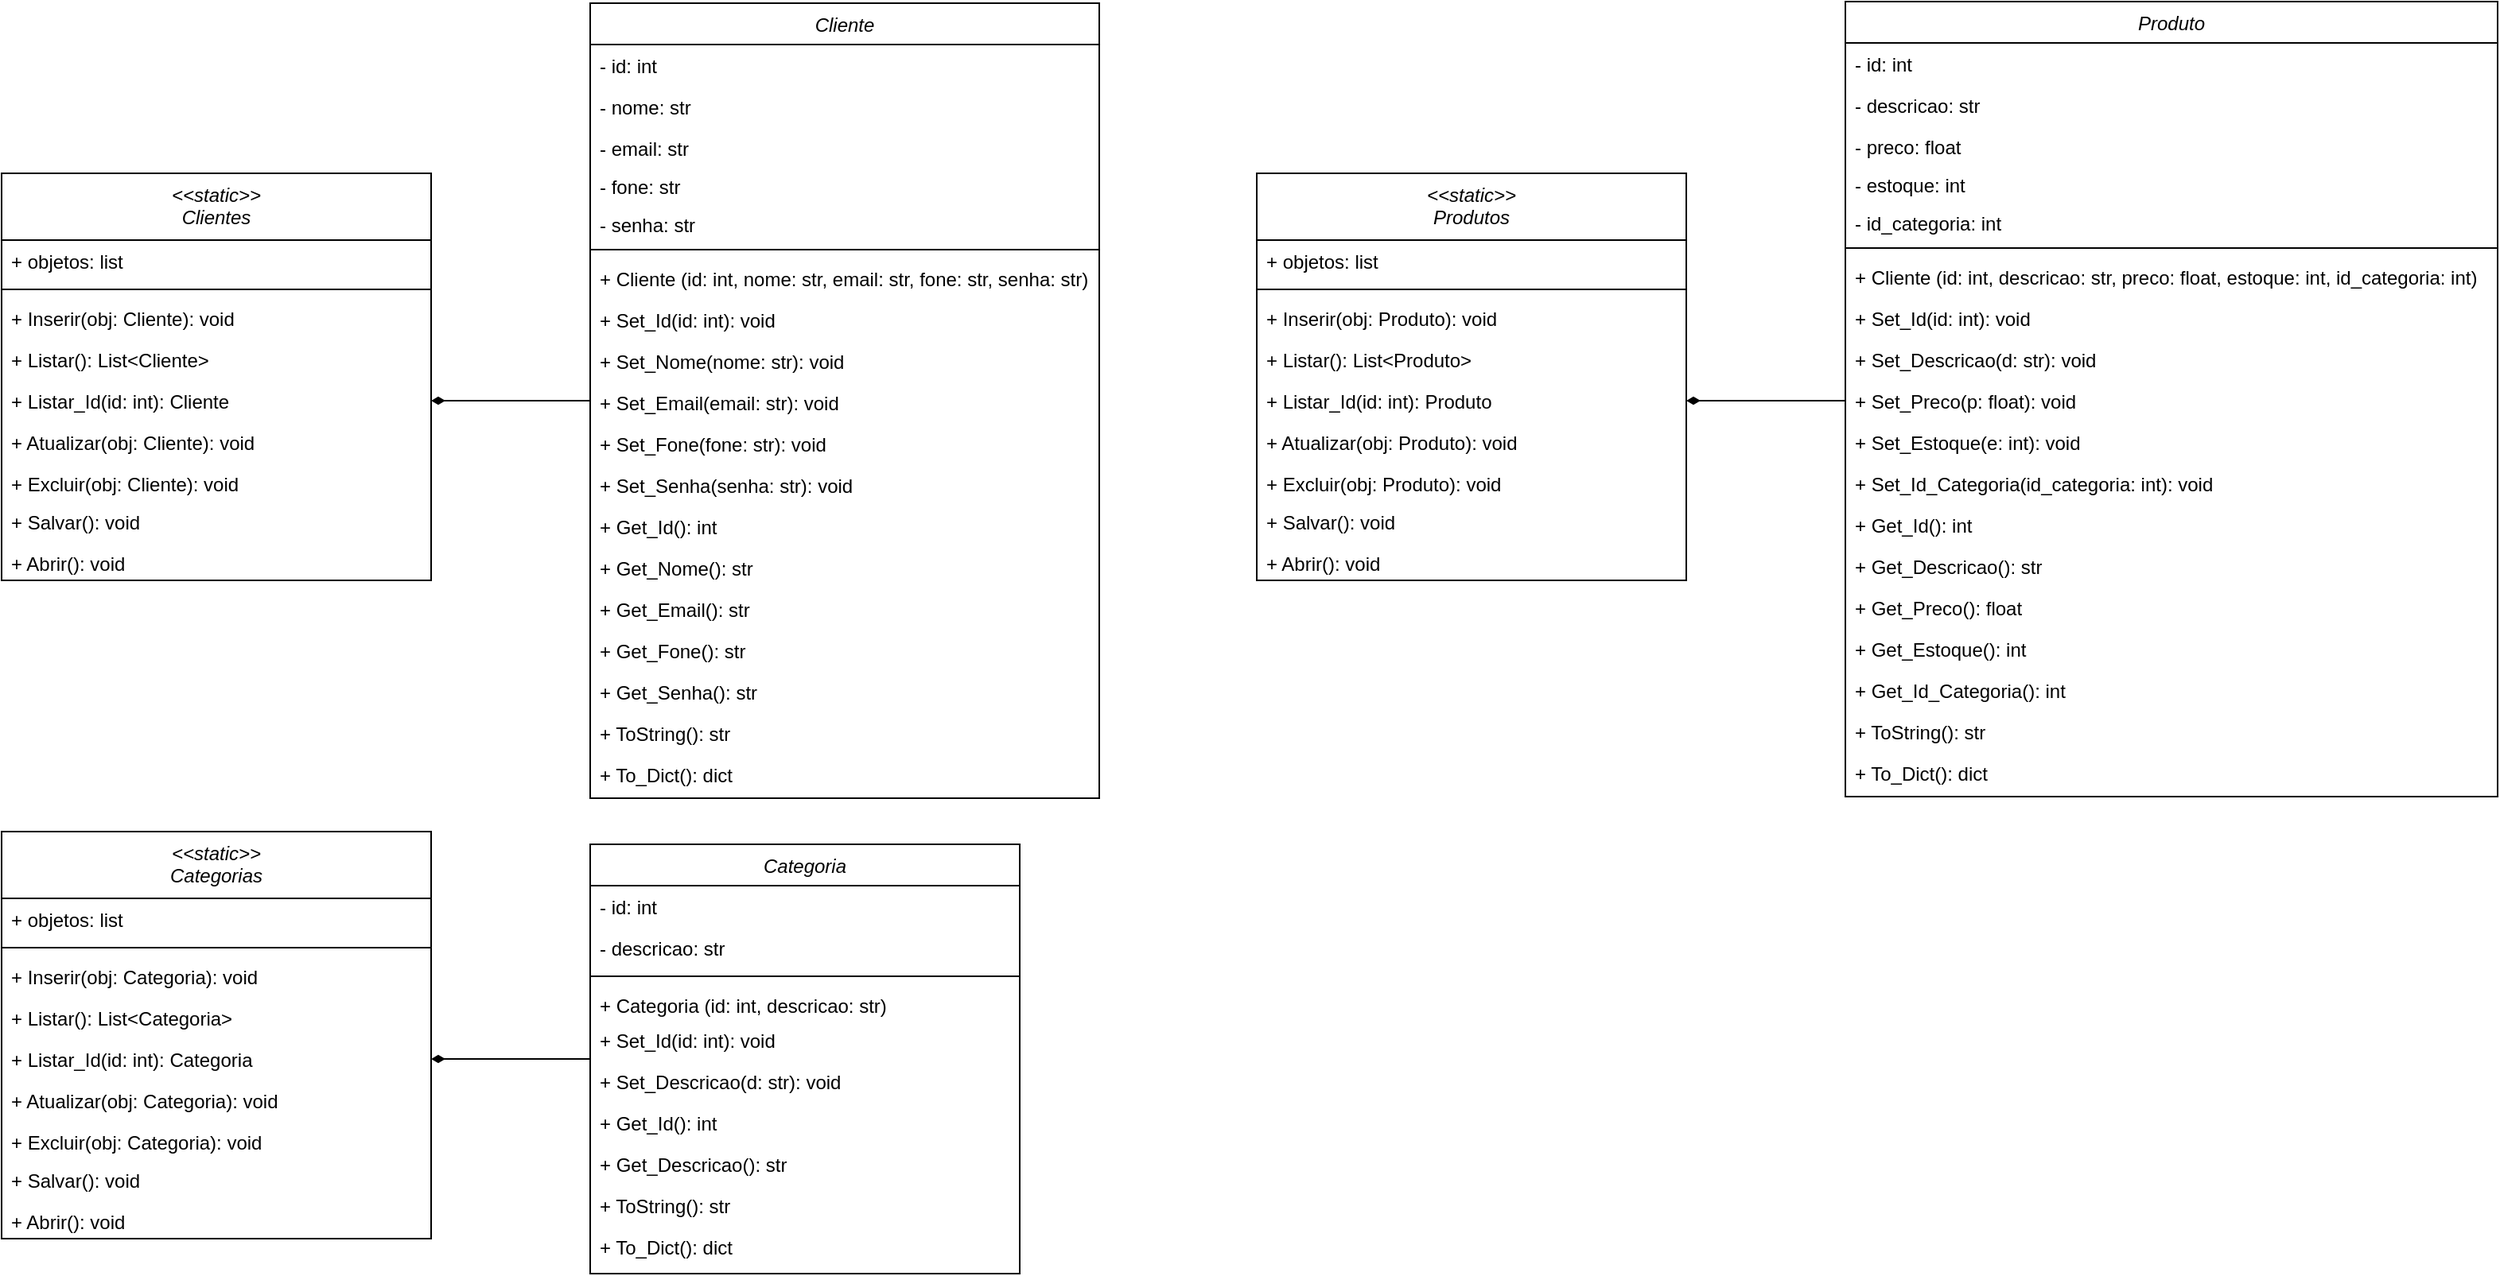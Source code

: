 <mxfile version="25.0.3">
  <diagram id="C5RBs43oDa-KdzZeNtuy" name="Page-1">
    <mxGraphModel dx="1434" dy="785" grid="1" gridSize="10" guides="1" tooltips="1" connect="1" arrows="1" fold="1" page="1" pageScale="1" pageWidth="827" pageHeight="1169" math="0" shadow="0">
      <root>
        <mxCell id="WIyWlLk6GJQsqaUBKTNV-0" />
        <mxCell id="WIyWlLk6GJQsqaUBKTNV-1" parent="WIyWlLk6GJQsqaUBKTNV-0" />
        <mxCell id="zkfFHV4jXpPFQw0GAbJ--0" value="Cliente" style="swimlane;fontStyle=2;align=center;verticalAlign=top;childLayout=stackLayout;horizontal=1;startSize=26;horizontalStack=0;resizeParent=1;resizeLast=0;collapsible=1;marginBottom=0;rounded=0;shadow=0;strokeWidth=1;" parent="WIyWlLk6GJQsqaUBKTNV-1" vertex="1">
          <mxGeometry x="430" y="39" width="320" height="500" as="geometry">
            <mxRectangle x="230" y="140" width="160" height="26" as="alternateBounds" />
          </mxGeometry>
        </mxCell>
        <mxCell id="zkfFHV4jXpPFQw0GAbJ--1" value="- id: int" style="text;align=left;verticalAlign=top;spacingLeft=4;spacingRight=4;overflow=hidden;rotatable=0;points=[[0,0.5],[1,0.5]];portConstraint=eastwest;" parent="zkfFHV4jXpPFQw0GAbJ--0" vertex="1">
          <mxGeometry y="26" width="320" height="26" as="geometry" />
        </mxCell>
        <mxCell id="zkfFHV4jXpPFQw0GAbJ--2" value="- nome: str" style="text;align=left;verticalAlign=top;spacingLeft=4;spacingRight=4;overflow=hidden;rotatable=0;points=[[0,0.5],[1,0.5]];portConstraint=eastwest;rounded=0;shadow=0;html=0;" parent="zkfFHV4jXpPFQw0GAbJ--0" vertex="1">
          <mxGeometry y="52" width="320" height="26" as="geometry" />
        </mxCell>
        <mxCell id="zkfFHV4jXpPFQw0GAbJ--3" value="- email: str" style="text;align=left;verticalAlign=top;spacingLeft=4;spacingRight=4;overflow=hidden;rotatable=0;points=[[0,0.5],[1,0.5]];portConstraint=eastwest;rounded=0;shadow=0;html=0;" parent="zkfFHV4jXpPFQw0GAbJ--0" vertex="1">
          <mxGeometry y="78" width="320" height="24" as="geometry" />
        </mxCell>
        <mxCell id="JbixFuZtRlt0vlySyDat-0" value="- fone: str" style="text;align=left;verticalAlign=top;spacingLeft=4;spacingRight=4;overflow=hidden;rotatable=0;points=[[0,0.5],[1,0.5]];portConstraint=eastwest;rounded=0;shadow=0;html=0;" vertex="1" parent="zkfFHV4jXpPFQw0GAbJ--0">
          <mxGeometry y="102" width="320" height="24" as="geometry" />
        </mxCell>
        <mxCell id="JbixFuZtRlt0vlySyDat-1" value="- senha: str" style="text;align=left;verticalAlign=top;spacingLeft=4;spacingRight=4;overflow=hidden;rotatable=0;points=[[0,0.5],[1,0.5]];portConstraint=eastwest;rounded=0;shadow=0;html=0;" vertex="1" parent="zkfFHV4jXpPFQw0GAbJ--0">
          <mxGeometry y="126" width="320" height="24" as="geometry" />
        </mxCell>
        <mxCell id="zkfFHV4jXpPFQw0GAbJ--4" value="" style="line;html=1;strokeWidth=1;align=left;verticalAlign=middle;spacingTop=-1;spacingLeft=3;spacingRight=3;rotatable=0;labelPosition=right;points=[];portConstraint=eastwest;" parent="zkfFHV4jXpPFQw0GAbJ--0" vertex="1">
          <mxGeometry y="150" width="320" height="10" as="geometry" />
        </mxCell>
        <mxCell id="JbixFuZtRlt0vlySyDat-2" value="+ Cliente (id: int, nome: str, email: str, fone: str, senha: str)" style="text;align=left;verticalAlign=top;spacingLeft=4;spacingRight=4;overflow=hidden;rotatable=0;points=[[0,0.5],[1,0.5]];portConstraint=eastwest;" vertex="1" parent="zkfFHV4jXpPFQw0GAbJ--0">
          <mxGeometry y="160" width="320" height="26" as="geometry" />
        </mxCell>
        <mxCell id="JbixFuZtRlt0vlySyDat-3" value="+ Set_Id(id: int): void" style="text;align=left;verticalAlign=top;spacingLeft=4;spacingRight=4;overflow=hidden;rotatable=0;points=[[0,0.5],[1,0.5]];portConstraint=eastwest;" vertex="1" parent="zkfFHV4jXpPFQw0GAbJ--0">
          <mxGeometry y="186" width="320" height="26" as="geometry" />
        </mxCell>
        <mxCell id="JbixFuZtRlt0vlySyDat-4" value="+ Set_Nome(nome: str): void" style="text;align=left;verticalAlign=top;spacingLeft=4;spacingRight=4;overflow=hidden;rotatable=0;points=[[0,0.5],[1,0.5]];portConstraint=eastwest;" vertex="1" parent="zkfFHV4jXpPFQw0GAbJ--0">
          <mxGeometry y="212" width="320" height="26" as="geometry" />
        </mxCell>
        <mxCell id="JbixFuZtRlt0vlySyDat-5" value="+ Set_Email(email: str): void" style="text;align=left;verticalAlign=top;spacingLeft=4;spacingRight=4;overflow=hidden;rotatable=0;points=[[0,0.5],[1,0.5]];portConstraint=eastwest;" vertex="1" parent="zkfFHV4jXpPFQw0GAbJ--0">
          <mxGeometry y="238" width="320" height="26" as="geometry" />
        </mxCell>
        <mxCell id="JbixFuZtRlt0vlySyDat-6" value="+ Set_Fone(fone: str): void" style="text;align=left;verticalAlign=top;spacingLeft=4;spacingRight=4;overflow=hidden;rotatable=0;points=[[0,0.5],[1,0.5]];portConstraint=eastwest;" vertex="1" parent="zkfFHV4jXpPFQw0GAbJ--0">
          <mxGeometry y="264" width="320" height="26" as="geometry" />
        </mxCell>
        <mxCell id="JbixFuZtRlt0vlySyDat-7" value="+ Set_Senha(senha: str): void" style="text;align=left;verticalAlign=top;spacingLeft=4;spacingRight=4;overflow=hidden;rotatable=0;points=[[0,0.5],[1,0.5]];portConstraint=eastwest;" vertex="1" parent="zkfFHV4jXpPFQw0GAbJ--0">
          <mxGeometry y="290" width="320" height="26" as="geometry" />
        </mxCell>
        <mxCell id="JbixFuZtRlt0vlySyDat-8" value="+ Get_Id(): int" style="text;align=left;verticalAlign=top;spacingLeft=4;spacingRight=4;overflow=hidden;rotatable=0;points=[[0,0.5],[1,0.5]];portConstraint=eastwest;" vertex="1" parent="zkfFHV4jXpPFQw0GAbJ--0">
          <mxGeometry y="316" width="320" height="26" as="geometry" />
        </mxCell>
        <mxCell id="JbixFuZtRlt0vlySyDat-9" value="+ Get_Nome(): str" style="text;align=left;verticalAlign=top;spacingLeft=4;spacingRight=4;overflow=hidden;rotatable=0;points=[[0,0.5],[1,0.5]];portConstraint=eastwest;" vertex="1" parent="zkfFHV4jXpPFQw0GAbJ--0">
          <mxGeometry y="342" width="320" height="26" as="geometry" />
        </mxCell>
        <mxCell id="JbixFuZtRlt0vlySyDat-10" value="+ Get_Email(): str" style="text;align=left;verticalAlign=top;spacingLeft=4;spacingRight=4;overflow=hidden;rotatable=0;points=[[0,0.5],[1,0.5]];portConstraint=eastwest;" vertex="1" parent="zkfFHV4jXpPFQw0GAbJ--0">
          <mxGeometry y="368" width="320" height="26" as="geometry" />
        </mxCell>
        <mxCell id="JbixFuZtRlt0vlySyDat-11" value="+ Get_Fone(): str" style="text;align=left;verticalAlign=top;spacingLeft=4;spacingRight=4;overflow=hidden;rotatable=0;points=[[0,0.5],[1,0.5]];portConstraint=eastwest;" vertex="1" parent="zkfFHV4jXpPFQw0GAbJ--0">
          <mxGeometry y="394" width="320" height="26" as="geometry" />
        </mxCell>
        <mxCell id="JbixFuZtRlt0vlySyDat-12" value="+ Get_Senha(): str" style="text;align=left;verticalAlign=top;spacingLeft=4;spacingRight=4;overflow=hidden;rotatable=0;points=[[0,0.5],[1,0.5]];portConstraint=eastwest;" vertex="1" parent="zkfFHV4jXpPFQw0GAbJ--0">
          <mxGeometry y="420" width="320" height="26" as="geometry" />
        </mxCell>
        <mxCell id="JbixFuZtRlt0vlySyDat-13" value="+ ToString(): str" style="text;align=left;verticalAlign=top;spacingLeft=4;spacingRight=4;overflow=hidden;rotatable=0;points=[[0,0.5],[1,0.5]];portConstraint=eastwest;" vertex="1" parent="zkfFHV4jXpPFQw0GAbJ--0">
          <mxGeometry y="446" width="320" height="26" as="geometry" />
        </mxCell>
        <mxCell id="JbixFuZtRlt0vlySyDat-14" value="+ To_Dict(): dict" style="text;align=left;verticalAlign=top;spacingLeft=4;spacingRight=4;overflow=hidden;rotatable=0;points=[[0,0.5],[1,0.5]];portConstraint=eastwest;" vertex="1" parent="zkfFHV4jXpPFQw0GAbJ--0">
          <mxGeometry y="472" width="320" height="26" as="geometry" />
        </mxCell>
        <mxCell id="JbixFuZtRlt0vlySyDat-16" value="&lt;&lt;static&gt;&gt;&#xa;Clientes" style="swimlane;fontStyle=2;align=center;verticalAlign=top;childLayout=stackLayout;horizontal=1;startSize=42;horizontalStack=0;resizeParent=1;resizeLast=0;collapsible=1;marginBottom=0;rounded=0;shadow=0;strokeWidth=1;" vertex="1" parent="WIyWlLk6GJQsqaUBKTNV-1">
          <mxGeometry x="60" y="146" width="270" height="256" as="geometry">
            <mxRectangle x="230" y="140" width="160" height="26" as="alternateBounds" />
          </mxGeometry>
        </mxCell>
        <mxCell id="JbixFuZtRlt0vlySyDat-17" value="+ objetos: list" style="text;align=left;verticalAlign=top;spacingLeft=4;spacingRight=4;overflow=hidden;rotatable=0;points=[[0,0.5],[1,0.5]];portConstraint=eastwest;" vertex="1" parent="JbixFuZtRlt0vlySyDat-16">
          <mxGeometry y="42" width="270" height="26" as="geometry" />
        </mxCell>
        <mxCell id="JbixFuZtRlt0vlySyDat-22" value="" style="line;html=1;strokeWidth=1;align=left;verticalAlign=middle;spacingTop=-1;spacingLeft=3;spacingRight=3;rotatable=0;labelPosition=right;points=[];portConstraint=eastwest;" vertex="1" parent="JbixFuZtRlt0vlySyDat-16">
          <mxGeometry y="68" width="270" height="10" as="geometry" />
        </mxCell>
        <mxCell id="JbixFuZtRlt0vlySyDat-23" value="+ Inserir(obj: Cliente): void" style="text;align=left;verticalAlign=top;spacingLeft=4;spacingRight=4;overflow=hidden;rotatable=0;points=[[0,0.5],[1,0.5]];portConstraint=eastwest;" vertex="1" parent="JbixFuZtRlt0vlySyDat-16">
          <mxGeometry y="78" width="270" height="26" as="geometry" />
        </mxCell>
        <mxCell id="JbixFuZtRlt0vlySyDat-24" value="+ Listar(): List&lt;Cliente&gt;" style="text;align=left;verticalAlign=top;spacingLeft=4;spacingRight=4;overflow=hidden;rotatable=0;points=[[0,0.5],[1,0.5]];portConstraint=eastwest;" vertex="1" parent="JbixFuZtRlt0vlySyDat-16">
          <mxGeometry y="104" width="270" height="26" as="geometry" />
        </mxCell>
        <mxCell id="JbixFuZtRlt0vlySyDat-25" value="+ Listar_Id(id: int): Cliente " style="text;align=left;verticalAlign=top;spacingLeft=4;spacingRight=4;overflow=hidden;rotatable=0;points=[[0,0.5],[1,0.5]];portConstraint=eastwest;" vertex="1" parent="JbixFuZtRlt0vlySyDat-16">
          <mxGeometry y="130" width="270" height="26" as="geometry" />
        </mxCell>
        <mxCell id="JbixFuZtRlt0vlySyDat-26" value="+ Atualizar(obj: Cliente): void" style="text;align=left;verticalAlign=top;spacingLeft=4;spacingRight=4;overflow=hidden;rotatable=0;points=[[0,0.5],[1,0.5]];portConstraint=eastwest;" vertex="1" parent="JbixFuZtRlt0vlySyDat-16">
          <mxGeometry y="156" width="270" height="26" as="geometry" />
        </mxCell>
        <mxCell id="JbixFuZtRlt0vlySyDat-27" value="+ Excluir(obj: Cliente): void" style="text;align=left;verticalAlign=top;spacingLeft=4;spacingRight=4;overflow=hidden;rotatable=0;points=[[0,0.5],[1,0.5]];portConstraint=eastwest;" vertex="1" parent="JbixFuZtRlt0vlySyDat-16">
          <mxGeometry y="182" width="270" height="24" as="geometry" />
        </mxCell>
        <mxCell id="JbixFuZtRlt0vlySyDat-28" value="+ Salvar(): void" style="text;align=left;verticalAlign=top;spacingLeft=4;spacingRight=4;overflow=hidden;rotatable=0;points=[[0,0.5],[1,0.5]];portConstraint=eastwest;" vertex="1" parent="JbixFuZtRlt0vlySyDat-16">
          <mxGeometry y="206" width="270" height="26" as="geometry" />
        </mxCell>
        <mxCell id="JbixFuZtRlt0vlySyDat-29" value="+ Abrir(): void" style="text;align=left;verticalAlign=top;spacingLeft=4;spacingRight=4;overflow=hidden;rotatable=0;points=[[0,0.5],[1,0.5]];portConstraint=eastwest;" vertex="1" parent="JbixFuZtRlt0vlySyDat-16">
          <mxGeometry y="232" width="270" height="24" as="geometry" />
        </mxCell>
        <mxCell id="JbixFuZtRlt0vlySyDat-36" style="edgeStyle=orthogonalEdgeStyle;rounded=0;orthogonalLoop=1;jettySize=auto;html=1;exitX=0;exitY=0.5;exitDx=0;exitDy=0;entryX=1;entryY=0.5;entryDx=0;entryDy=0;endArrow=diamondThin;endFill=1;" edge="1" parent="WIyWlLk6GJQsqaUBKTNV-1" source="zkfFHV4jXpPFQw0GAbJ--0" target="JbixFuZtRlt0vlySyDat-25">
          <mxGeometry relative="1" as="geometry" />
        </mxCell>
        <mxCell id="JbixFuZtRlt0vlySyDat-38" value="Categoria" style="swimlane;fontStyle=2;align=center;verticalAlign=top;childLayout=stackLayout;horizontal=1;startSize=26;horizontalStack=0;resizeParent=1;resizeLast=0;collapsible=1;marginBottom=0;rounded=0;shadow=0;strokeWidth=1;" vertex="1" parent="WIyWlLk6GJQsqaUBKTNV-1">
          <mxGeometry x="430" y="568" width="270" height="270" as="geometry">
            <mxRectangle x="230" y="140" width="160" height="26" as="alternateBounds" />
          </mxGeometry>
        </mxCell>
        <mxCell id="JbixFuZtRlt0vlySyDat-39" value="- id: int" style="text;align=left;verticalAlign=top;spacingLeft=4;spacingRight=4;overflow=hidden;rotatable=0;points=[[0,0.5],[1,0.5]];portConstraint=eastwest;" vertex="1" parent="JbixFuZtRlt0vlySyDat-38">
          <mxGeometry y="26" width="270" height="26" as="geometry" />
        </mxCell>
        <mxCell id="JbixFuZtRlt0vlySyDat-40" value="- descricao: str" style="text;align=left;verticalAlign=top;spacingLeft=4;spacingRight=4;overflow=hidden;rotatable=0;points=[[0,0.5],[1,0.5]];portConstraint=eastwest;rounded=0;shadow=0;html=0;" vertex="1" parent="JbixFuZtRlt0vlySyDat-38">
          <mxGeometry y="52" width="270" height="26" as="geometry" />
        </mxCell>
        <mxCell id="JbixFuZtRlt0vlySyDat-44" value="" style="line;html=1;strokeWidth=1;align=left;verticalAlign=middle;spacingTop=-1;spacingLeft=3;spacingRight=3;rotatable=0;labelPosition=right;points=[];portConstraint=eastwest;" vertex="1" parent="JbixFuZtRlt0vlySyDat-38">
          <mxGeometry y="78" width="270" height="10" as="geometry" />
        </mxCell>
        <mxCell id="JbixFuZtRlt0vlySyDat-45" value="+ Categoria (id: int, descricao: str)" style="text;align=left;verticalAlign=top;spacingLeft=4;spacingRight=4;overflow=hidden;rotatable=0;points=[[0,0.5],[1,0.5]];portConstraint=eastwest;" vertex="1" parent="JbixFuZtRlt0vlySyDat-38">
          <mxGeometry y="88" width="270" height="22" as="geometry" />
        </mxCell>
        <mxCell id="JbixFuZtRlt0vlySyDat-46" value="+ Set_Id(id: int): void" style="text;align=left;verticalAlign=top;spacingLeft=4;spacingRight=4;overflow=hidden;rotatable=0;points=[[0,0.5],[1,0.5]];portConstraint=eastwest;" vertex="1" parent="JbixFuZtRlt0vlySyDat-38">
          <mxGeometry y="110" width="270" height="26" as="geometry" />
        </mxCell>
        <mxCell id="JbixFuZtRlt0vlySyDat-47" value="+ Set_Descricao(d: str): void" style="text;align=left;verticalAlign=top;spacingLeft=4;spacingRight=4;overflow=hidden;rotatable=0;points=[[0,0.5],[1,0.5]];portConstraint=eastwest;" vertex="1" parent="JbixFuZtRlt0vlySyDat-38">
          <mxGeometry y="136" width="270" height="26" as="geometry" />
        </mxCell>
        <mxCell id="JbixFuZtRlt0vlySyDat-51" value="+ Get_Id(): int" style="text;align=left;verticalAlign=top;spacingLeft=4;spacingRight=4;overflow=hidden;rotatable=0;points=[[0,0.5],[1,0.5]];portConstraint=eastwest;" vertex="1" parent="JbixFuZtRlt0vlySyDat-38">
          <mxGeometry y="162" width="270" height="26" as="geometry" />
        </mxCell>
        <mxCell id="JbixFuZtRlt0vlySyDat-52" value="+ Get_Descricao(): str" style="text;align=left;verticalAlign=top;spacingLeft=4;spacingRight=4;overflow=hidden;rotatable=0;points=[[0,0.5],[1,0.5]];portConstraint=eastwest;" vertex="1" parent="JbixFuZtRlt0vlySyDat-38">
          <mxGeometry y="188" width="270" height="26" as="geometry" />
        </mxCell>
        <mxCell id="JbixFuZtRlt0vlySyDat-56" value="+ ToString(): str" style="text;align=left;verticalAlign=top;spacingLeft=4;spacingRight=4;overflow=hidden;rotatable=0;points=[[0,0.5],[1,0.5]];portConstraint=eastwest;" vertex="1" parent="JbixFuZtRlt0vlySyDat-38">
          <mxGeometry y="214" width="270" height="26" as="geometry" />
        </mxCell>
        <mxCell id="JbixFuZtRlt0vlySyDat-57" value="+ To_Dict(): dict" style="text;align=left;verticalAlign=top;spacingLeft=4;spacingRight=4;overflow=hidden;rotatable=0;points=[[0,0.5],[1,0.5]];portConstraint=eastwest;" vertex="1" parent="JbixFuZtRlt0vlySyDat-38">
          <mxGeometry y="240" width="270" height="26" as="geometry" />
        </mxCell>
        <mxCell id="JbixFuZtRlt0vlySyDat-58" value="&lt;&lt;static&gt;&gt;&#xa;Categorias" style="swimlane;fontStyle=2;align=center;verticalAlign=top;childLayout=stackLayout;horizontal=1;startSize=42;horizontalStack=0;resizeParent=1;resizeLast=0;collapsible=1;marginBottom=0;rounded=0;shadow=0;strokeWidth=1;" vertex="1" parent="WIyWlLk6GJQsqaUBKTNV-1">
          <mxGeometry x="60" y="560" width="270" height="256" as="geometry">
            <mxRectangle x="230" y="140" width="160" height="26" as="alternateBounds" />
          </mxGeometry>
        </mxCell>
        <mxCell id="JbixFuZtRlt0vlySyDat-59" value="+ objetos: list" style="text;align=left;verticalAlign=top;spacingLeft=4;spacingRight=4;overflow=hidden;rotatable=0;points=[[0,0.5],[1,0.5]];portConstraint=eastwest;" vertex="1" parent="JbixFuZtRlt0vlySyDat-58">
          <mxGeometry y="42" width="270" height="26" as="geometry" />
        </mxCell>
        <mxCell id="JbixFuZtRlt0vlySyDat-60" value="" style="line;html=1;strokeWidth=1;align=left;verticalAlign=middle;spacingTop=-1;spacingLeft=3;spacingRight=3;rotatable=0;labelPosition=right;points=[];portConstraint=eastwest;" vertex="1" parent="JbixFuZtRlt0vlySyDat-58">
          <mxGeometry y="68" width="270" height="10" as="geometry" />
        </mxCell>
        <mxCell id="JbixFuZtRlt0vlySyDat-61" value="+ Inserir(obj: Categoria): void" style="text;align=left;verticalAlign=top;spacingLeft=4;spacingRight=4;overflow=hidden;rotatable=0;points=[[0,0.5],[1,0.5]];portConstraint=eastwest;" vertex="1" parent="JbixFuZtRlt0vlySyDat-58">
          <mxGeometry y="78" width="270" height="26" as="geometry" />
        </mxCell>
        <mxCell id="JbixFuZtRlt0vlySyDat-62" value="+ Listar(): List&lt;Categoria&gt;" style="text;align=left;verticalAlign=top;spacingLeft=4;spacingRight=4;overflow=hidden;rotatable=0;points=[[0,0.5],[1,0.5]];portConstraint=eastwest;" vertex="1" parent="JbixFuZtRlt0vlySyDat-58">
          <mxGeometry y="104" width="270" height="26" as="geometry" />
        </mxCell>
        <mxCell id="JbixFuZtRlt0vlySyDat-63" value="+ Listar_Id(id: int): Categoria" style="text;align=left;verticalAlign=top;spacingLeft=4;spacingRight=4;overflow=hidden;rotatable=0;points=[[0,0.5],[1,0.5]];portConstraint=eastwest;" vertex="1" parent="JbixFuZtRlt0vlySyDat-58">
          <mxGeometry y="130" width="270" height="26" as="geometry" />
        </mxCell>
        <mxCell id="JbixFuZtRlt0vlySyDat-64" value="+ Atualizar(obj: Categoria): void" style="text;align=left;verticalAlign=top;spacingLeft=4;spacingRight=4;overflow=hidden;rotatable=0;points=[[0,0.5],[1,0.5]];portConstraint=eastwest;" vertex="1" parent="JbixFuZtRlt0vlySyDat-58">
          <mxGeometry y="156" width="270" height="26" as="geometry" />
        </mxCell>
        <mxCell id="JbixFuZtRlt0vlySyDat-65" value="+ Excluir(obj: Categoria): void" style="text;align=left;verticalAlign=top;spacingLeft=4;spacingRight=4;overflow=hidden;rotatable=0;points=[[0,0.5],[1,0.5]];portConstraint=eastwest;" vertex="1" parent="JbixFuZtRlt0vlySyDat-58">
          <mxGeometry y="182" width="270" height="24" as="geometry" />
        </mxCell>
        <mxCell id="JbixFuZtRlt0vlySyDat-66" value="+ Salvar(): void" style="text;align=left;verticalAlign=top;spacingLeft=4;spacingRight=4;overflow=hidden;rotatable=0;points=[[0,0.5],[1,0.5]];portConstraint=eastwest;" vertex="1" parent="JbixFuZtRlt0vlySyDat-58">
          <mxGeometry y="206" width="270" height="26" as="geometry" />
        </mxCell>
        <mxCell id="JbixFuZtRlt0vlySyDat-67" value="+ Abrir(): void" style="text;align=left;verticalAlign=top;spacingLeft=4;spacingRight=4;overflow=hidden;rotatable=0;points=[[0,0.5],[1,0.5]];portConstraint=eastwest;" vertex="1" parent="JbixFuZtRlt0vlySyDat-58">
          <mxGeometry y="232" width="270" height="24" as="geometry" />
        </mxCell>
        <mxCell id="JbixFuZtRlt0vlySyDat-68" style="edgeStyle=orthogonalEdgeStyle;rounded=0;orthogonalLoop=1;jettySize=auto;html=1;exitX=0;exitY=0.5;exitDx=0;exitDy=0;entryX=1;entryY=0.5;entryDx=0;entryDy=0;endArrow=diamondThin;endFill=1;" edge="1" parent="WIyWlLk6GJQsqaUBKTNV-1" source="JbixFuZtRlt0vlySyDat-38" target="JbixFuZtRlt0vlySyDat-63">
          <mxGeometry relative="1" as="geometry" />
        </mxCell>
        <mxCell id="JbixFuZtRlt0vlySyDat-95" value="Produto" style="swimlane;fontStyle=2;align=center;verticalAlign=top;childLayout=stackLayout;horizontal=1;startSize=26;horizontalStack=0;resizeParent=1;resizeLast=0;collapsible=1;marginBottom=0;rounded=0;shadow=0;strokeWidth=1;" vertex="1" parent="WIyWlLk6GJQsqaUBKTNV-1">
          <mxGeometry x="1219" y="38" width="410" height="500" as="geometry">
            <mxRectangle x="230" y="140" width="160" height="26" as="alternateBounds" />
          </mxGeometry>
        </mxCell>
        <mxCell id="JbixFuZtRlt0vlySyDat-96" value="- id: int" style="text;align=left;verticalAlign=top;spacingLeft=4;spacingRight=4;overflow=hidden;rotatable=0;points=[[0,0.5],[1,0.5]];portConstraint=eastwest;" vertex="1" parent="JbixFuZtRlt0vlySyDat-95">
          <mxGeometry y="26" width="410" height="26" as="geometry" />
        </mxCell>
        <mxCell id="JbixFuZtRlt0vlySyDat-97" value="- descricao: str" style="text;align=left;verticalAlign=top;spacingLeft=4;spacingRight=4;overflow=hidden;rotatable=0;points=[[0,0.5],[1,0.5]];portConstraint=eastwest;rounded=0;shadow=0;html=0;" vertex="1" parent="JbixFuZtRlt0vlySyDat-95">
          <mxGeometry y="52" width="410" height="26" as="geometry" />
        </mxCell>
        <mxCell id="JbixFuZtRlt0vlySyDat-98" value="- preco: float" style="text;align=left;verticalAlign=top;spacingLeft=4;spacingRight=4;overflow=hidden;rotatable=0;points=[[0,0.5],[1,0.5]];portConstraint=eastwest;rounded=0;shadow=0;html=0;" vertex="1" parent="JbixFuZtRlt0vlySyDat-95">
          <mxGeometry y="78" width="410" height="24" as="geometry" />
        </mxCell>
        <mxCell id="JbixFuZtRlt0vlySyDat-99" value="- estoque: int" style="text;align=left;verticalAlign=top;spacingLeft=4;spacingRight=4;overflow=hidden;rotatable=0;points=[[0,0.5],[1,0.5]];portConstraint=eastwest;rounded=0;shadow=0;html=0;" vertex="1" parent="JbixFuZtRlt0vlySyDat-95">
          <mxGeometry y="102" width="410" height="24" as="geometry" />
        </mxCell>
        <mxCell id="JbixFuZtRlt0vlySyDat-100" value="- id_categoria: int" style="text;align=left;verticalAlign=top;spacingLeft=4;spacingRight=4;overflow=hidden;rotatable=0;points=[[0,0.5],[1,0.5]];portConstraint=eastwest;rounded=0;shadow=0;html=0;" vertex="1" parent="JbixFuZtRlt0vlySyDat-95">
          <mxGeometry y="126" width="410" height="24" as="geometry" />
        </mxCell>
        <mxCell id="JbixFuZtRlt0vlySyDat-101" value="" style="line;html=1;strokeWidth=1;align=left;verticalAlign=middle;spacingTop=-1;spacingLeft=3;spacingRight=3;rotatable=0;labelPosition=right;points=[];portConstraint=eastwest;" vertex="1" parent="JbixFuZtRlt0vlySyDat-95">
          <mxGeometry y="150" width="410" height="10" as="geometry" />
        </mxCell>
        <mxCell id="JbixFuZtRlt0vlySyDat-102" value="+ Cliente (id: int, descricao: str, preco: float, estoque: int, id_categoria: int)" style="text;align=left;verticalAlign=top;spacingLeft=4;spacingRight=4;overflow=hidden;rotatable=0;points=[[0,0.5],[1,0.5]];portConstraint=eastwest;" vertex="1" parent="JbixFuZtRlt0vlySyDat-95">
          <mxGeometry y="160" width="410" height="26" as="geometry" />
        </mxCell>
        <mxCell id="JbixFuZtRlt0vlySyDat-103" value="+ Set_Id(id: int): void" style="text;align=left;verticalAlign=top;spacingLeft=4;spacingRight=4;overflow=hidden;rotatable=0;points=[[0,0.5],[1,0.5]];portConstraint=eastwest;" vertex="1" parent="JbixFuZtRlt0vlySyDat-95">
          <mxGeometry y="186" width="410" height="26" as="geometry" />
        </mxCell>
        <mxCell id="JbixFuZtRlt0vlySyDat-104" value="+ Set_Descricao(d: str): void" style="text;align=left;verticalAlign=top;spacingLeft=4;spacingRight=4;overflow=hidden;rotatable=0;points=[[0,0.5],[1,0.5]];portConstraint=eastwest;" vertex="1" parent="JbixFuZtRlt0vlySyDat-95">
          <mxGeometry y="212" width="410" height="26" as="geometry" />
        </mxCell>
        <mxCell id="JbixFuZtRlt0vlySyDat-105" value="+ Set_Preco(p: float): void" style="text;align=left;verticalAlign=top;spacingLeft=4;spacingRight=4;overflow=hidden;rotatable=0;points=[[0,0.5],[1,0.5]];portConstraint=eastwest;" vertex="1" parent="JbixFuZtRlt0vlySyDat-95">
          <mxGeometry y="238" width="410" height="26" as="geometry" />
        </mxCell>
        <mxCell id="JbixFuZtRlt0vlySyDat-106" value="+ Set_Estoque(e: int): void" style="text;align=left;verticalAlign=top;spacingLeft=4;spacingRight=4;overflow=hidden;rotatable=0;points=[[0,0.5],[1,0.5]];portConstraint=eastwest;" vertex="1" parent="JbixFuZtRlt0vlySyDat-95">
          <mxGeometry y="264" width="410" height="26" as="geometry" />
        </mxCell>
        <mxCell id="JbixFuZtRlt0vlySyDat-107" value="+ Set_Id_Categoria(id_categoria: int): void" style="text;align=left;verticalAlign=top;spacingLeft=4;spacingRight=4;overflow=hidden;rotatable=0;points=[[0,0.5],[1,0.5]];portConstraint=eastwest;" vertex="1" parent="JbixFuZtRlt0vlySyDat-95">
          <mxGeometry y="290" width="410" height="26" as="geometry" />
        </mxCell>
        <mxCell id="JbixFuZtRlt0vlySyDat-108" value="+ Get_Id(): int" style="text;align=left;verticalAlign=top;spacingLeft=4;spacingRight=4;overflow=hidden;rotatable=0;points=[[0,0.5],[1,0.5]];portConstraint=eastwest;" vertex="1" parent="JbixFuZtRlt0vlySyDat-95">
          <mxGeometry y="316" width="410" height="26" as="geometry" />
        </mxCell>
        <mxCell id="JbixFuZtRlt0vlySyDat-109" value="+ Get_Descricao(): str" style="text;align=left;verticalAlign=top;spacingLeft=4;spacingRight=4;overflow=hidden;rotatable=0;points=[[0,0.5],[1,0.5]];portConstraint=eastwest;" vertex="1" parent="JbixFuZtRlt0vlySyDat-95">
          <mxGeometry y="342" width="410" height="26" as="geometry" />
        </mxCell>
        <mxCell id="JbixFuZtRlt0vlySyDat-110" value="+ Get_Preco(): float" style="text;align=left;verticalAlign=top;spacingLeft=4;spacingRight=4;overflow=hidden;rotatable=0;points=[[0,0.5],[1,0.5]];portConstraint=eastwest;" vertex="1" parent="JbixFuZtRlt0vlySyDat-95">
          <mxGeometry y="368" width="410" height="26" as="geometry" />
        </mxCell>
        <mxCell id="JbixFuZtRlt0vlySyDat-111" value="+ Get_Estoque(): int" style="text;align=left;verticalAlign=top;spacingLeft=4;spacingRight=4;overflow=hidden;rotatable=0;points=[[0,0.5],[1,0.5]];portConstraint=eastwest;" vertex="1" parent="JbixFuZtRlt0vlySyDat-95">
          <mxGeometry y="394" width="410" height="26" as="geometry" />
        </mxCell>
        <mxCell id="JbixFuZtRlt0vlySyDat-112" value="+ Get_Id_Categoria(): int" style="text;align=left;verticalAlign=top;spacingLeft=4;spacingRight=4;overflow=hidden;rotatable=0;points=[[0,0.5],[1,0.5]];portConstraint=eastwest;" vertex="1" parent="JbixFuZtRlt0vlySyDat-95">
          <mxGeometry y="420" width="410" height="26" as="geometry" />
        </mxCell>
        <mxCell id="JbixFuZtRlt0vlySyDat-113" value="+ ToString(): str" style="text;align=left;verticalAlign=top;spacingLeft=4;spacingRight=4;overflow=hidden;rotatable=0;points=[[0,0.5],[1,0.5]];portConstraint=eastwest;" vertex="1" parent="JbixFuZtRlt0vlySyDat-95">
          <mxGeometry y="446" width="410" height="26" as="geometry" />
        </mxCell>
        <mxCell id="JbixFuZtRlt0vlySyDat-114" value="+ To_Dict(): dict" style="text;align=left;verticalAlign=top;spacingLeft=4;spacingRight=4;overflow=hidden;rotatable=0;points=[[0,0.5],[1,0.5]];portConstraint=eastwest;" vertex="1" parent="JbixFuZtRlt0vlySyDat-95">
          <mxGeometry y="472" width="410" height="26" as="geometry" />
        </mxCell>
        <mxCell id="JbixFuZtRlt0vlySyDat-115" value="&lt;&lt;static&gt;&gt;&#xa;Produtos" style="swimlane;fontStyle=2;align=center;verticalAlign=top;childLayout=stackLayout;horizontal=1;startSize=42;horizontalStack=0;resizeParent=1;resizeLast=0;collapsible=1;marginBottom=0;rounded=0;shadow=0;strokeWidth=1;" vertex="1" parent="WIyWlLk6GJQsqaUBKTNV-1">
          <mxGeometry x="849" y="146" width="270" height="256" as="geometry">
            <mxRectangle x="230" y="140" width="160" height="26" as="alternateBounds" />
          </mxGeometry>
        </mxCell>
        <mxCell id="JbixFuZtRlt0vlySyDat-116" value="+ objetos: list" style="text;align=left;verticalAlign=top;spacingLeft=4;spacingRight=4;overflow=hidden;rotatable=0;points=[[0,0.5],[1,0.5]];portConstraint=eastwest;" vertex="1" parent="JbixFuZtRlt0vlySyDat-115">
          <mxGeometry y="42" width="270" height="26" as="geometry" />
        </mxCell>
        <mxCell id="JbixFuZtRlt0vlySyDat-117" value="" style="line;html=1;strokeWidth=1;align=left;verticalAlign=middle;spacingTop=-1;spacingLeft=3;spacingRight=3;rotatable=0;labelPosition=right;points=[];portConstraint=eastwest;" vertex="1" parent="JbixFuZtRlt0vlySyDat-115">
          <mxGeometry y="68" width="270" height="10" as="geometry" />
        </mxCell>
        <mxCell id="JbixFuZtRlt0vlySyDat-118" value="+ Inserir(obj: Produto): void" style="text;align=left;verticalAlign=top;spacingLeft=4;spacingRight=4;overflow=hidden;rotatable=0;points=[[0,0.5],[1,0.5]];portConstraint=eastwest;" vertex="1" parent="JbixFuZtRlt0vlySyDat-115">
          <mxGeometry y="78" width="270" height="26" as="geometry" />
        </mxCell>
        <mxCell id="JbixFuZtRlt0vlySyDat-119" value="+ Listar(): List&lt;Produto&gt;" style="text;align=left;verticalAlign=top;spacingLeft=4;spacingRight=4;overflow=hidden;rotatable=0;points=[[0,0.5],[1,0.5]];portConstraint=eastwest;" vertex="1" parent="JbixFuZtRlt0vlySyDat-115">
          <mxGeometry y="104" width="270" height="26" as="geometry" />
        </mxCell>
        <mxCell id="JbixFuZtRlt0vlySyDat-120" value="+ Listar_Id(id: int): Produto " style="text;align=left;verticalAlign=top;spacingLeft=4;spacingRight=4;overflow=hidden;rotatable=0;points=[[0,0.5],[1,0.5]];portConstraint=eastwest;" vertex="1" parent="JbixFuZtRlt0vlySyDat-115">
          <mxGeometry y="130" width="270" height="26" as="geometry" />
        </mxCell>
        <mxCell id="JbixFuZtRlt0vlySyDat-121" value="+ Atualizar(obj: Produto): void" style="text;align=left;verticalAlign=top;spacingLeft=4;spacingRight=4;overflow=hidden;rotatable=0;points=[[0,0.5],[1,0.5]];portConstraint=eastwest;" vertex="1" parent="JbixFuZtRlt0vlySyDat-115">
          <mxGeometry y="156" width="270" height="26" as="geometry" />
        </mxCell>
        <mxCell id="JbixFuZtRlt0vlySyDat-122" value="+ Excluir(obj: Produto): void" style="text;align=left;verticalAlign=top;spacingLeft=4;spacingRight=4;overflow=hidden;rotatable=0;points=[[0,0.5],[1,0.5]];portConstraint=eastwest;" vertex="1" parent="JbixFuZtRlt0vlySyDat-115">
          <mxGeometry y="182" width="270" height="24" as="geometry" />
        </mxCell>
        <mxCell id="JbixFuZtRlt0vlySyDat-123" value="+ Salvar(): void" style="text;align=left;verticalAlign=top;spacingLeft=4;spacingRight=4;overflow=hidden;rotatable=0;points=[[0,0.5],[1,0.5]];portConstraint=eastwest;" vertex="1" parent="JbixFuZtRlt0vlySyDat-115">
          <mxGeometry y="206" width="270" height="26" as="geometry" />
        </mxCell>
        <mxCell id="JbixFuZtRlt0vlySyDat-124" value="+ Abrir(): void" style="text;align=left;verticalAlign=top;spacingLeft=4;spacingRight=4;overflow=hidden;rotatable=0;points=[[0,0.5],[1,0.5]];portConstraint=eastwest;" vertex="1" parent="JbixFuZtRlt0vlySyDat-115">
          <mxGeometry y="232" width="270" height="24" as="geometry" />
        </mxCell>
        <mxCell id="JbixFuZtRlt0vlySyDat-126" style="edgeStyle=orthogonalEdgeStyle;rounded=0;orthogonalLoop=1;jettySize=auto;html=1;exitX=0;exitY=0.5;exitDx=0;exitDy=0;entryX=1;entryY=0.5;entryDx=0;entryDy=0;endArrow=diamondThin;endFill=1;" edge="1" parent="WIyWlLk6GJQsqaUBKTNV-1" source="JbixFuZtRlt0vlySyDat-105" target="JbixFuZtRlt0vlySyDat-120">
          <mxGeometry relative="1" as="geometry" />
        </mxCell>
      </root>
    </mxGraphModel>
  </diagram>
</mxfile>
